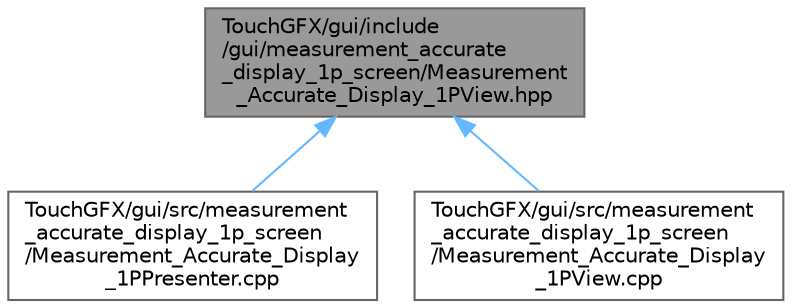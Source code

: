 digraph "TouchGFX/gui/include/gui/measurement_accurate_display_1p_screen/Measurement_Accurate_Display_1PView.hpp"
{
 // LATEX_PDF_SIZE
  bgcolor="transparent";
  edge [fontname=Helvetica,fontsize=10,labelfontname=Helvetica,labelfontsize=10];
  node [fontname=Helvetica,fontsize=10,shape=box,height=0.2,width=0.4];
  Node1 [id="Node000001",label="TouchGFX/gui/include\l/gui/measurement_accurate\l_display_1p_screen/Measurement\l_Accurate_Display_1PView.hpp",height=0.2,width=0.4,color="gray40", fillcolor="grey60", style="filled", fontcolor="black",tooltip=" "];
  Node1 -> Node2 [id="edge1_Node000001_Node000002",dir="back",color="steelblue1",style="solid",tooltip=" "];
  Node2 [id="Node000002",label="TouchGFX/gui/src/measurement\l_accurate_display_1p_screen\l/Measurement_Accurate_Display\l_1PPresenter.cpp",height=0.2,width=0.4,color="grey40", fillcolor="white", style="filled",URL="$_measurement___accurate___display__1_p_presenter_8cpp.html",tooltip=" "];
  Node1 -> Node3 [id="edge2_Node000001_Node000003",dir="back",color="steelblue1",style="solid",tooltip=" "];
  Node3 [id="Node000003",label="TouchGFX/gui/src/measurement\l_accurate_display_1p_screen\l/Measurement_Accurate_Display\l_1PView.cpp",height=0.2,width=0.4,color="grey40", fillcolor="white", style="filled",URL="$_measurement___accurate___display__1_p_view_8cpp.html",tooltip=" "];
}
